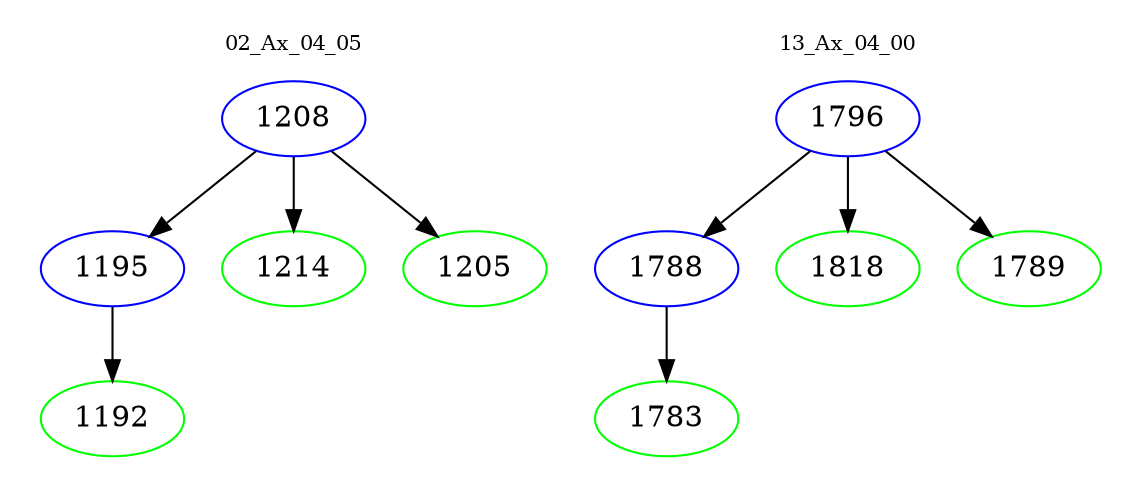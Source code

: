digraph{
subgraph cluster_0 {
color = white
label = "02_Ax_04_05";
fontsize=10;
T0_1208 [label="1208", color="blue"]
T0_1208 -> T0_1195 [color="black"]
T0_1195 [label="1195", color="blue"]
T0_1195 -> T0_1192 [color="black"]
T0_1192 [label="1192", color="green"]
T0_1208 -> T0_1214 [color="black"]
T0_1214 [label="1214", color="green"]
T0_1208 -> T0_1205 [color="black"]
T0_1205 [label="1205", color="green"]
}
subgraph cluster_1 {
color = white
label = "13_Ax_04_00";
fontsize=10;
T1_1796 [label="1796", color="blue"]
T1_1796 -> T1_1788 [color="black"]
T1_1788 [label="1788", color="blue"]
T1_1788 -> T1_1783 [color="black"]
T1_1783 [label="1783", color="green"]
T1_1796 -> T1_1818 [color="black"]
T1_1818 [label="1818", color="green"]
T1_1796 -> T1_1789 [color="black"]
T1_1789 [label="1789", color="green"]
}
}

